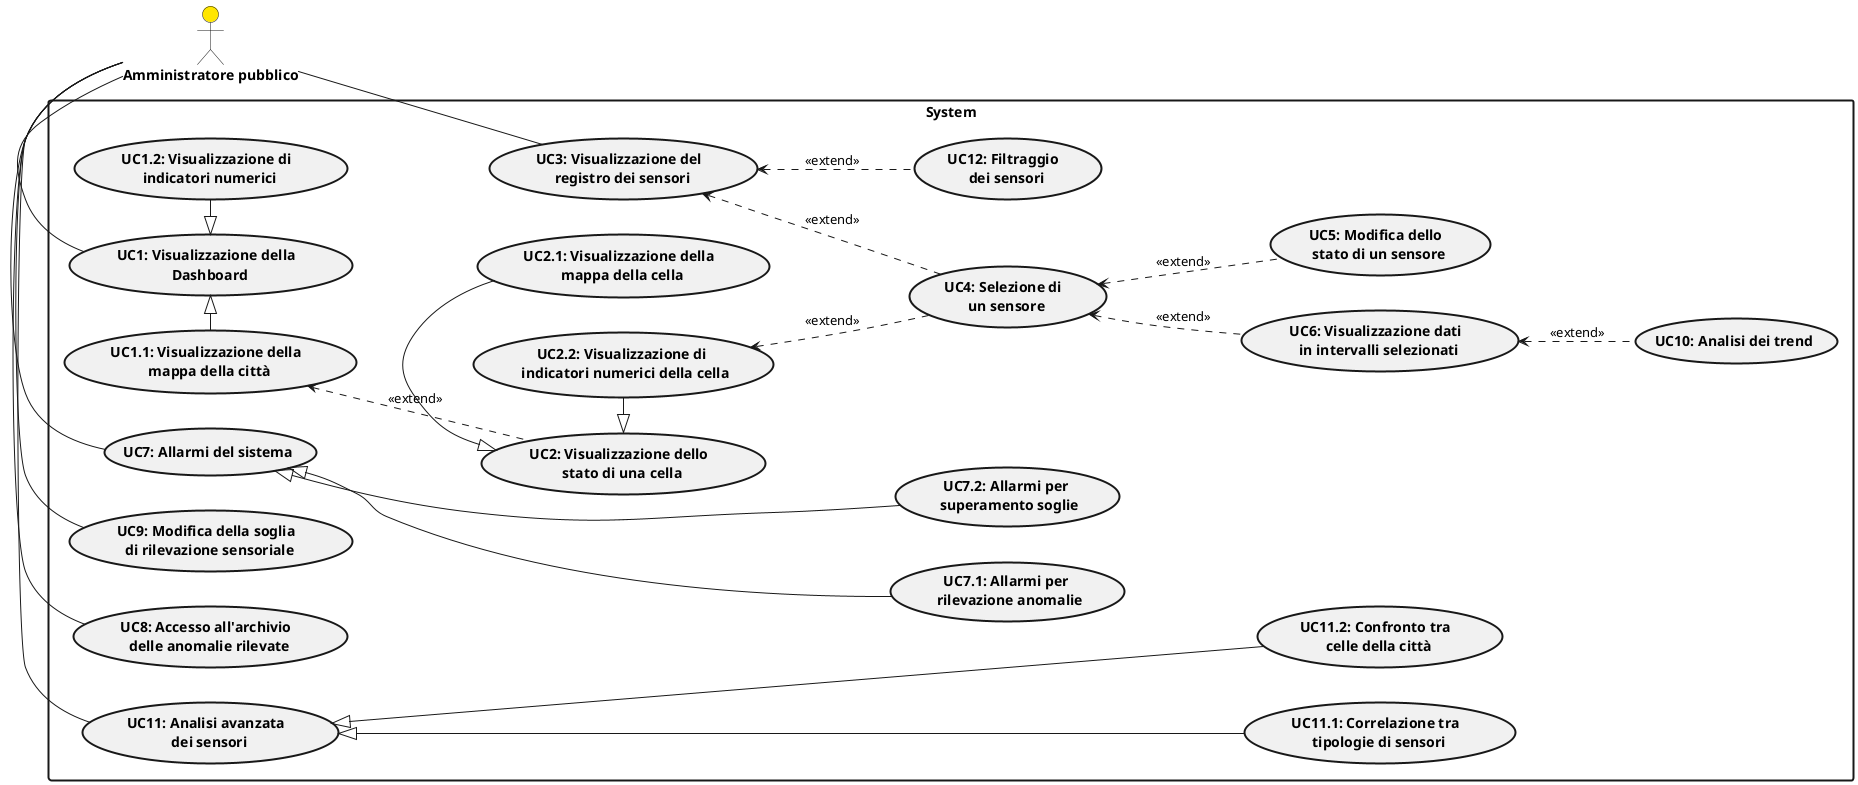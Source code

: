@startuml USERCASES



left to right direction

skinparam actor {
  FontSize 14
  FontStyle bold
  
  }

skinparam usecase{
  
  FontSize 14
  FontStyle bold
  BorderStyle solid
  BorderThickness 2
}

skinparam rectangle {
  BorderStyle solid
  BorderThickness 2
}


actor amministratorepubblico as "Amministratore pubblico" #FFE600

rectangle "System" {
  usecase "UC1.1: Visualizzazione della \n mappa della città" as UC1.1
  usecase "UC1.2: Visualizzazione di \n indicatori numerici" as UC1.2
  usecase "UC1: Visualizzazione della \n Dashboard" as UC1
  usecase "UC2.1: Visualizzazione della \n mappa della cella" as UC2.1
  usecase "UC2.2: Visualizzazione di \n indicatori numerici della cella" as UC2.2
  usecase "UC2: Visualizzazione dello \n stato di una cella" as UC2
  usecase "UC3: Visualizzazione del \n registro dei sensori" as UC3
  usecase "UC4: Selezione di \n un sensore" as UC4
  usecase "UC5: Modifica dello \n stato di un sensore" as UC5
  usecase "UC6: Visualizzazione dati \n in intervalli selezionati" as UC6
  usecase "UC7: Allarmi del sistema" as UC7
  usecase "UC7.1: Allarmi per \n rilevazione anomalie" as UC7.1
  usecase "UC7.2: Allarmi per \n superamento soglie" as UC7.2
  usecase "UC8: Accesso all'archivio \n delle anomalie rilevate" as UC8
  usecase "UC9: Modifica della soglia \n di rilevazione sensoriale" as UC9
  usecase "UC10: Analisi dei trend" as UC10
  usecase "UC11: Analisi avanzata \n dei sensori" as UC11
  usecase "UC11.1: Correlazione tra \n tipologie di sensori" as UC11.1
  usecase "UC11.2: Confronto tra \n celle della città" as UC11.2
  usecase "UC12: Filtraggio \n dei sensori" as UC12
 

  amministratorepubblico - UC1
  amministratorepubblico - UC3
  UC1.1 -|> UC1
  UC1 <|- UC1.2
  UC2 .up.> UC1.1 : <<extend>>
  UC2 <|- UC2.1
  UC2 <|- UC2.2
  UC4 .up.> UC2.2 :<<extend>>
  UC4 .up.> UC3 :<<extend>>
  UC12 .up.> UC3 :<<extend>>
  UC5 .up.> UC4 :<<extend>>
  UC6 .up.> UC4 :<<extend>>
  UC10 .up.> UC6 :<<extend>>
  amministratorepubblico - UC7
  amministratorepubblico - UC9
  amministratorepubblico - UC8
  amministratorepubblico - UC11
  UC7 <|--- UC7.2
  UC7 <|--- UC7.1
  UC11 <|---- UC11.1
  UC11 <|---- UC11.2

}
@enduml